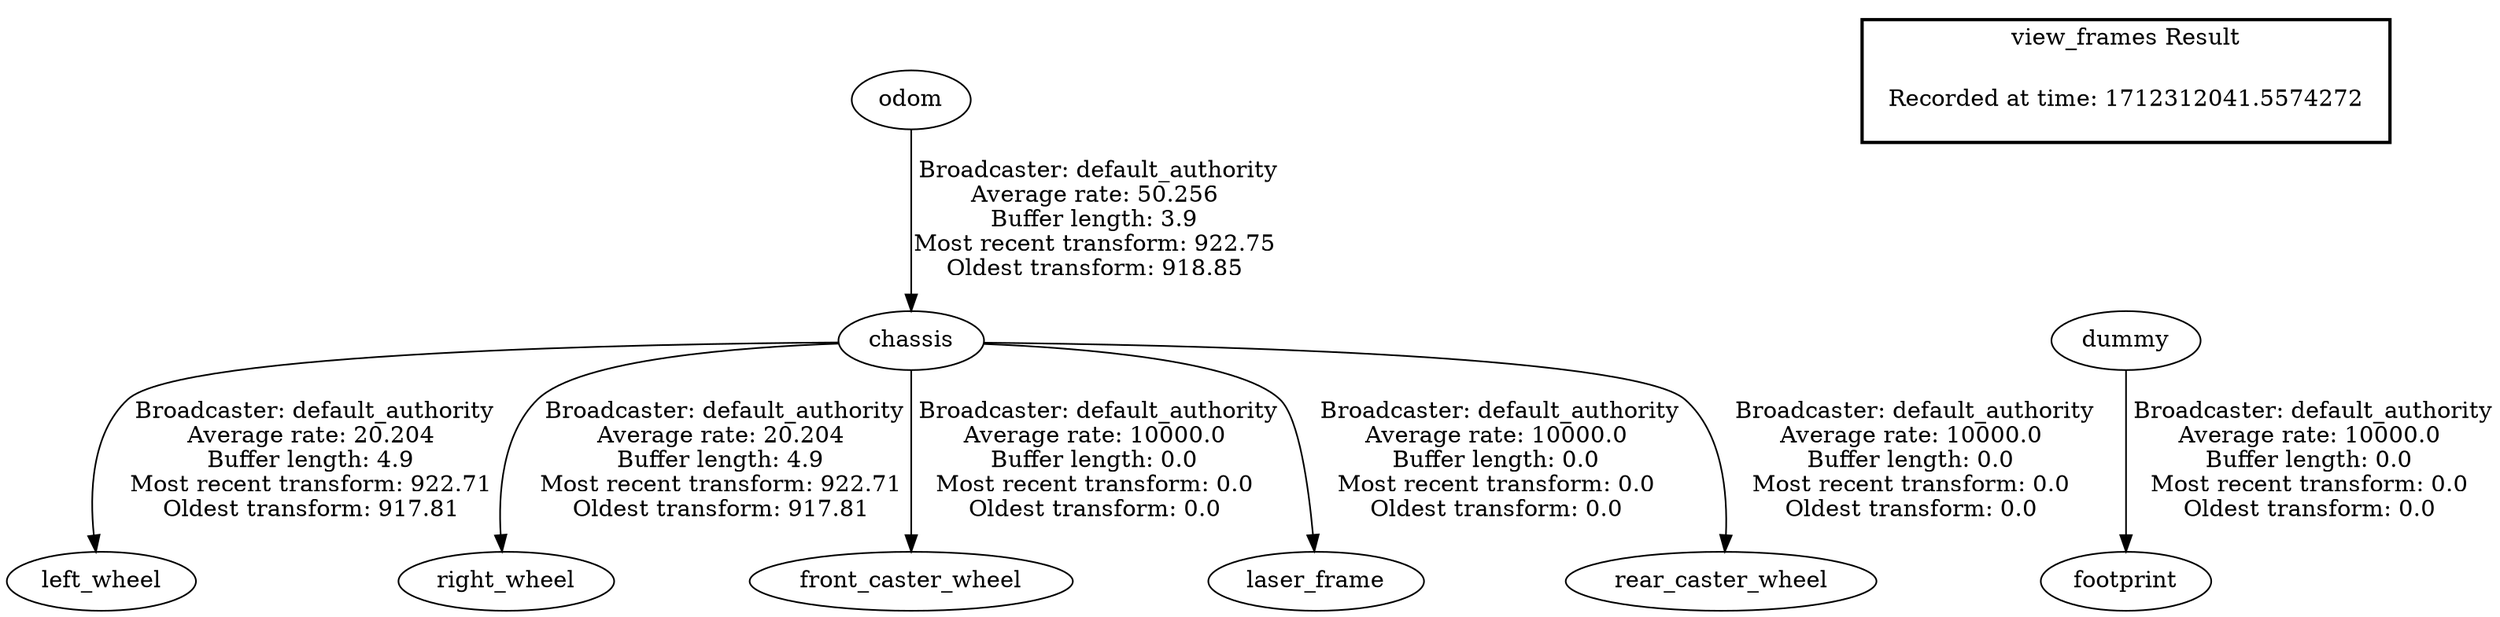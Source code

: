 digraph G {
"odom" -> "chassis"[label=" Broadcaster: default_authority\nAverage rate: 50.256\nBuffer length: 3.9\nMost recent transform: 922.75\nOldest transform: 918.85\n"];
"chassis" -> "left_wheel"[label=" Broadcaster: default_authority\nAverage rate: 20.204\nBuffer length: 4.9\nMost recent transform: 922.71\nOldest transform: 917.81\n"];
"chassis" -> "right_wheel"[label=" Broadcaster: default_authority\nAverage rate: 20.204\nBuffer length: 4.9\nMost recent transform: 922.71\nOldest transform: 917.81\n"];
"dummy" -> "footprint"[label=" Broadcaster: default_authority\nAverage rate: 10000.0\nBuffer length: 0.0\nMost recent transform: 0.0\nOldest transform: 0.0\n"];
"chassis" -> "front_caster_wheel"[label=" Broadcaster: default_authority\nAverage rate: 10000.0\nBuffer length: 0.0\nMost recent transform: 0.0\nOldest transform: 0.0\n"];
"chassis" -> "laser_frame"[label=" Broadcaster: default_authority\nAverage rate: 10000.0\nBuffer length: 0.0\nMost recent transform: 0.0\nOldest transform: 0.0\n"];
"chassis" -> "rear_caster_wheel"[label=" Broadcaster: default_authority\nAverage rate: 10000.0\nBuffer length: 0.0\nMost recent transform: 0.0\nOldest transform: 0.0\n"];
edge [style=invis];
 subgraph cluster_legend { style=bold; color=black; label ="view_frames Result";
"Recorded at time: 1712312041.5574272"[ shape=plaintext ] ;
}->"dummy";
}
